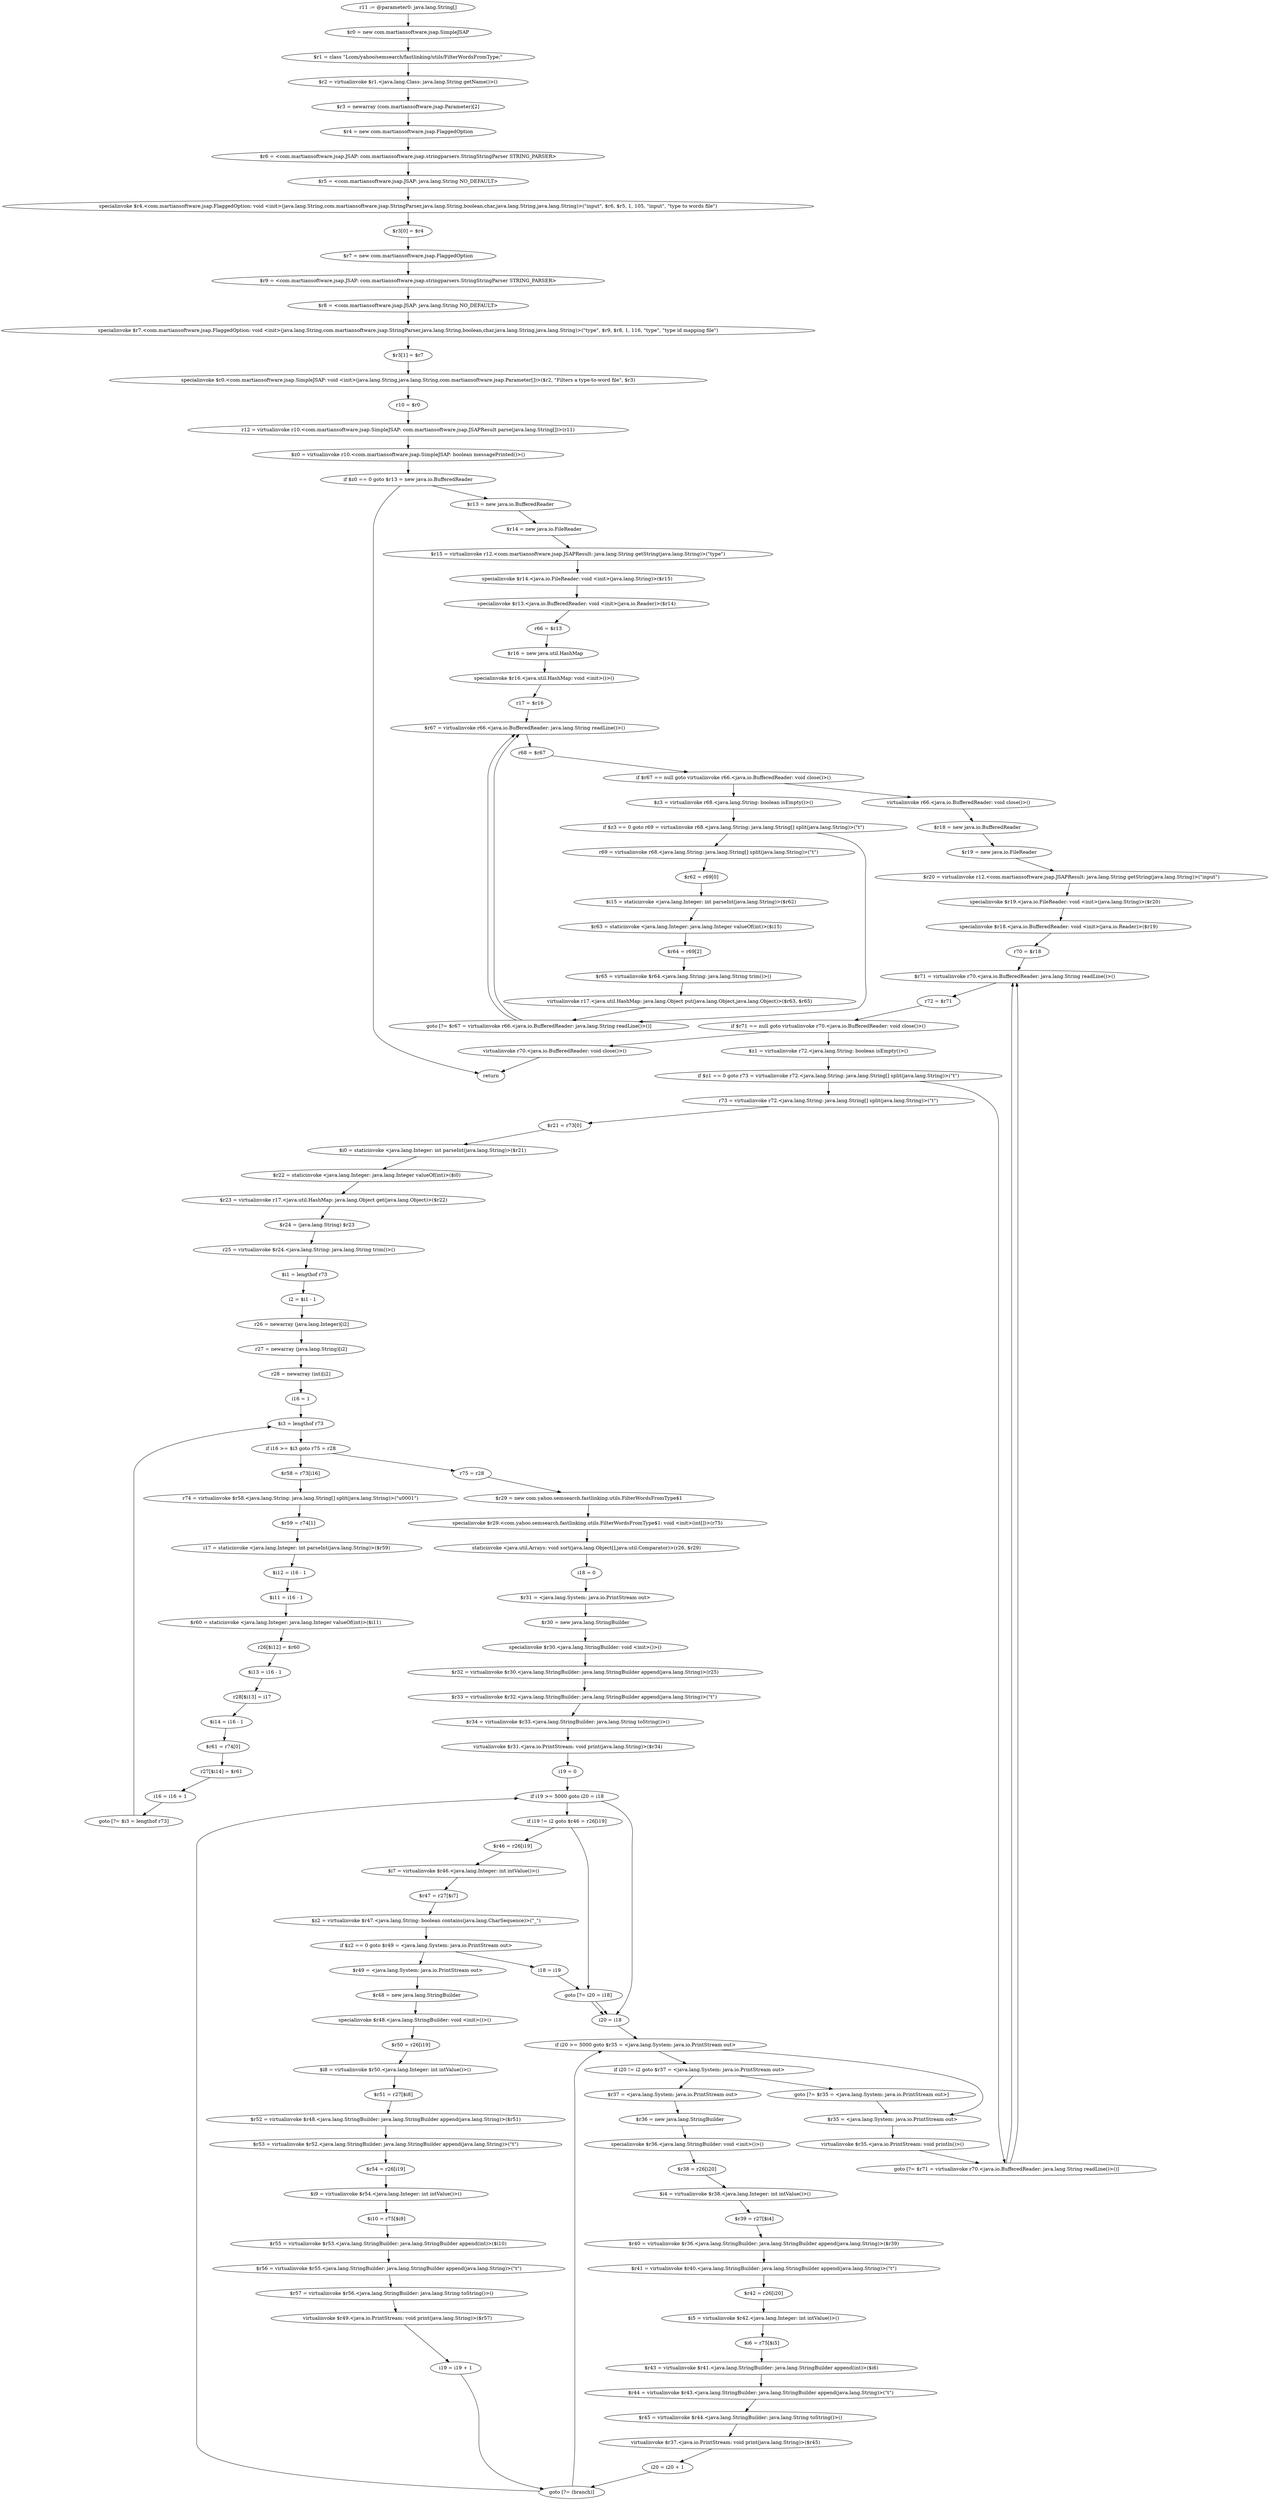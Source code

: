 digraph "unitGraph" {
    "r11 := @parameter0: java.lang.String[]"
    "$r0 = new com.martiansoftware.jsap.SimpleJSAP"
    "$r1 = class \"Lcom/yahoo/semsearch/fastlinking/utils/FilterWordsFromType;\""
    "$r2 = virtualinvoke $r1.<java.lang.Class: java.lang.String getName()>()"
    "$r3 = newarray (com.martiansoftware.jsap.Parameter)[2]"
    "$r4 = new com.martiansoftware.jsap.FlaggedOption"
    "$r6 = <com.martiansoftware.jsap.JSAP: com.martiansoftware.jsap.stringparsers.StringStringParser STRING_PARSER>"
    "$r5 = <com.martiansoftware.jsap.JSAP: java.lang.String NO_DEFAULT>"
    "specialinvoke $r4.<com.martiansoftware.jsap.FlaggedOption: void <init>(java.lang.String,com.martiansoftware.jsap.StringParser,java.lang.String,boolean,char,java.lang.String,java.lang.String)>(\"input\", $r6, $r5, 1, 105, \"input\", \"type to words file\")"
    "$r3[0] = $r4"
    "$r7 = new com.martiansoftware.jsap.FlaggedOption"
    "$r9 = <com.martiansoftware.jsap.JSAP: com.martiansoftware.jsap.stringparsers.StringStringParser STRING_PARSER>"
    "$r8 = <com.martiansoftware.jsap.JSAP: java.lang.String NO_DEFAULT>"
    "specialinvoke $r7.<com.martiansoftware.jsap.FlaggedOption: void <init>(java.lang.String,com.martiansoftware.jsap.StringParser,java.lang.String,boolean,char,java.lang.String,java.lang.String)>(\"type\", $r9, $r8, 1, 116, \"type\", \"type id mapping file\")"
    "$r3[1] = $r7"
    "specialinvoke $r0.<com.martiansoftware.jsap.SimpleJSAP: void <init>(java.lang.String,java.lang.String,com.martiansoftware.jsap.Parameter[])>($r2, \"Filters a type-to-word file\", $r3)"
    "r10 = $r0"
    "r12 = virtualinvoke r10.<com.martiansoftware.jsap.SimpleJSAP: com.martiansoftware.jsap.JSAPResult parse(java.lang.String[])>(r11)"
    "$z0 = virtualinvoke r10.<com.martiansoftware.jsap.SimpleJSAP: boolean messagePrinted()>()"
    "if $z0 == 0 goto $r13 = new java.io.BufferedReader"
    "return"
    "$r13 = new java.io.BufferedReader"
    "$r14 = new java.io.FileReader"
    "$r15 = virtualinvoke r12.<com.martiansoftware.jsap.JSAPResult: java.lang.String getString(java.lang.String)>(\"type\")"
    "specialinvoke $r14.<java.io.FileReader: void <init>(java.lang.String)>($r15)"
    "specialinvoke $r13.<java.io.BufferedReader: void <init>(java.io.Reader)>($r14)"
    "r66 = $r13"
    "$r16 = new java.util.HashMap"
    "specialinvoke $r16.<java.util.HashMap: void <init>()>()"
    "r17 = $r16"
    "$r67 = virtualinvoke r66.<java.io.BufferedReader: java.lang.String readLine()>()"
    "r68 = $r67"
    "if $r67 == null goto virtualinvoke r66.<java.io.BufferedReader: void close()>()"
    "$z3 = virtualinvoke r68.<java.lang.String: boolean isEmpty()>()"
    "if $z3 == 0 goto r69 = virtualinvoke r68.<java.lang.String: java.lang.String[] split(java.lang.String)>(\"\t\")"
    "goto [?= $r67 = virtualinvoke r66.<java.io.BufferedReader: java.lang.String readLine()>()]"
    "r69 = virtualinvoke r68.<java.lang.String: java.lang.String[] split(java.lang.String)>(\"\t\")"
    "$r62 = r69[0]"
    "$i15 = staticinvoke <java.lang.Integer: int parseInt(java.lang.String)>($r62)"
    "$r63 = staticinvoke <java.lang.Integer: java.lang.Integer valueOf(int)>($i15)"
    "$r64 = r69[2]"
    "$r65 = virtualinvoke $r64.<java.lang.String: java.lang.String trim()>()"
    "virtualinvoke r17.<java.util.HashMap: java.lang.Object put(java.lang.Object,java.lang.Object)>($r63, $r65)"
    "virtualinvoke r66.<java.io.BufferedReader: void close()>()"
    "$r18 = new java.io.BufferedReader"
    "$r19 = new java.io.FileReader"
    "$r20 = virtualinvoke r12.<com.martiansoftware.jsap.JSAPResult: java.lang.String getString(java.lang.String)>(\"input\")"
    "specialinvoke $r19.<java.io.FileReader: void <init>(java.lang.String)>($r20)"
    "specialinvoke $r18.<java.io.BufferedReader: void <init>(java.io.Reader)>($r19)"
    "r70 = $r18"
    "$r71 = virtualinvoke r70.<java.io.BufferedReader: java.lang.String readLine()>()"
    "r72 = $r71"
    "if $r71 == null goto virtualinvoke r70.<java.io.BufferedReader: void close()>()"
    "$z1 = virtualinvoke r72.<java.lang.String: boolean isEmpty()>()"
    "if $z1 == 0 goto r73 = virtualinvoke r72.<java.lang.String: java.lang.String[] split(java.lang.String)>(\"\t\")"
    "goto [?= $r71 = virtualinvoke r70.<java.io.BufferedReader: java.lang.String readLine()>()]"
    "r73 = virtualinvoke r72.<java.lang.String: java.lang.String[] split(java.lang.String)>(\"\t\")"
    "$r21 = r73[0]"
    "$i0 = staticinvoke <java.lang.Integer: int parseInt(java.lang.String)>($r21)"
    "$r22 = staticinvoke <java.lang.Integer: java.lang.Integer valueOf(int)>($i0)"
    "$r23 = virtualinvoke r17.<java.util.HashMap: java.lang.Object get(java.lang.Object)>($r22)"
    "$r24 = (java.lang.String) $r23"
    "r25 = virtualinvoke $r24.<java.lang.String: java.lang.String trim()>()"
    "$i1 = lengthof r73"
    "i2 = $i1 - 1"
    "r26 = newarray (java.lang.Integer)[i2]"
    "r27 = newarray (java.lang.String)[i2]"
    "r28 = newarray (int)[i2]"
    "i16 = 1"
    "$i3 = lengthof r73"
    "if i16 >= $i3 goto r75 = r28"
    "$r58 = r73[i16]"
    "r74 = virtualinvoke $r58.<java.lang.String: java.lang.String[] split(java.lang.String)>(\"\u0001\")"
    "$r59 = r74[1]"
    "i17 = staticinvoke <java.lang.Integer: int parseInt(java.lang.String)>($r59)"
    "$i12 = i16 - 1"
    "$i11 = i16 - 1"
    "$r60 = staticinvoke <java.lang.Integer: java.lang.Integer valueOf(int)>($i11)"
    "r26[$i12] = $r60"
    "$i13 = i16 - 1"
    "r28[$i13] = i17"
    "$i14 = i16 - 1"
    "$r61 = r74[0]"
    "r27[$i14] = $r61"
    "i16 = i16 + 1"
    "goto [?= $i3 = lengthof r73]"
    "r75 = r28"
    "$r29 = new com.yahoo.semsearch.fastlinking.utils.FilterWordsFromType$1"
    "specialinvoke $r29.<com.yahoo.semsearch.fastlinking.utils.FilterWordsFromType$1: void <init>(int[])>(r75)"
    "staticinvoke <java.util.Arrays: void sort(java.lang.Object[],java.util.Comparator)>(r26, $r29)"
    "i18 = 0"
    "$r31 = <java.lang.System: java.io.PrintStream out>"
    "$r30 = new java.lang.StringBuilder"
    "specialinvoke $r30.<java.lang.StringBuilder: void <init>()>()"
    "$r32 = virtualinvoke $r30.<java.lang.StringBuilder: java.lang.StringBuilder append(java.lang.String)>(r25)"
    "$r33 = virtualinvoke $r32.<java.lang.StringBuilder: java.lang.StringBuilder append(java.lang.String)>(\"\t\")"
    "$r34 = virtualinvoke $r33.<java.lang.StringBuilder: java.lang.String toString()>()"
    "virtualinvoke $r31.<java.io.PrintStream: void print(java.lang.String)>($r34)"
    "i19 = 0"
    "if i19 >= 5000 goto i20 = i18"
    "if i19 != i2 goto $r46 = r26[i19]"
    "goto [?= i20 = i18]"
    "$r46 = r26[i19]"
    "$i7 = virtualinvoke $r46.<java.lang.Integer: int intValue()>()"
    "$r47 = r27[$i7]"
    "$z2 = virtualinvoke $r47.<java.lang.String: boolean contains(java.lang.CharSequence)>(\"_\")"
    "if $z2 == 0 goto $r49 = <java.lang.System: java.io.PrintStream out>"
    "i18 = i19"
    "$r49 = <java.lang.System: java.io.PrintStream out>"
    "$r48 = new java.lang.StringBuilder"
    "specialinvoke $r48.<java.lang.StringBuilder: void <init>()>()"
    "$r50 = r26[i19]"
    "$i8 = virtualinvoke $r50.<java.lang.Integer: int intValue()>()"
    "$r51 = r27[$i8]"
    "$r52 = virtualinvoke $r48.<java.lang.StringBuilder: java.lang.StringBuilder append(java.lang.String)>($r51)"
    "$r53 = virtualinvoke $r52.<java.lang.StringBuilder: java.lang.StringBuilder append(java.lang.String)>(\"\t\")"
    "$r54 = r26[i19]"
    "$i9 = virtualinvoke $r54.<java.lang.Integer: int intValue()>()"
    "$i10 = r75[$i9]"
    "$r55 = virtualinvoke $r53.<java.lang.StringBuilder: java.lang.StringBuilder append(int)>($i10)"
    "$r56 = virtualinvoke $r55.<java.lang.StringBuilder: java.lang.StringBuilder append(java.lang.String)>(\"\t\")"
    "$r57 = virtualinvoke $r56.<java.lang.StringBuilder: java.lang.String toString()>()"
    "virtualinvoke $r49.<java.io.PrintStream: void print(java.lang.String)>($r57)"
    "i19 = i19 + 1"
    "goto [?= (branch)]"
    "i20 = i18"
    "if i20 >= 5000 goto $r35 = <java.lang.System: java.io.PrintStream out>"
    "if i20 != i2 goto $r37 = <java.lang.System: java.io.PrintStream out>"
    "goto [?= $r35 = <java.lang.System: java.io.PrintStream out>]"
    "$r37 = <java.lang.System: java.io.PrintStream out>"
    "$r36 = new java.lang.StringBuilder"
    "specialinvoke $r36.<java.lang.StringBuilder: void <init>()>()"
    "$r38 = r26[i20]"
    "$i4 = virtualinvoke $r38.<java.lang.Integer: int intValue()>()"
    "$r39 = r27[$i4]"
    "$r40 = virtualinvoke $r36.<java.lang.StringBuilder: java.lang.StringBuilder append(java.lang.String)>($r39)"
    "$r41 = virtualinvoke $r40.<java.lang.StringBuilder: java.lang.StringBuilder append(java.lang.String)>(\"\t\")"
    "$r42 = r26[i20]"
    "$i5 = virtualinvoke $r42.<java.lang.Integer: int intValue()>()"
    "$i6 = r75[$i5]"
    "$r43 = virtualinvoke $r41.<java.lang.StringBuilder: java.lang.StringBuilder append(int)>($i6)"
    "$r44 = virtualinvoke $r43.<java.lang.StringBuilder: java.lang.StringBuilder append(java.lang.String)>(\"\t\")"
    "$r45 = virtualinvoke $r44.<java.lang.StringBuilder: java.lang.String toString()>()"
    "virtualinvoke $r37.<java.io.PrintStream: void print(java.lang.String)>($r45)"
    "i20 = i20 + 1"
    "$r35 = <java.lang.System: java.io.PrintStream out>"
    "virtualinvoke $r35.<java.io.PrintStream: void println()>()"
    "virtualinvoke r70.<java.io.BufferedReader: void close()>()"
    "r11 := @parameter0: java.lang.String[]"->"$r0 = new com.martiansoftware.jsap.SimpleJSAP";
    "$r0 = new com.martiansoftware.jsap.SimpleJSAP"->"$r1 = class \"Lcom/yahoo/semsearch/fastlinking/utils/FilterWordsFromType;\"";
    "$r1 = class \"Lcom/yahoo/semsearch/fastlinking/utils/FilterWordsFromType;\""->"$r2 = virtualinvoke $r1.<java.lang.Class: java.lang.String getName()>()";
    "$r2 = virtualinvoke $r1.<java.lang.Class: java.lang.String getName()>()"->"$r3 = newarray (com.martiansoftware.jsap.Parameter)[2]";
    "$r3 = newarray (com.martiansoftware.jsap.Parameter)[2]"->"$r4 = new com.martiansoftware.jsap.FlaggedOption";
    "$r4 = new com.martiansoftware.jsap.FlaggedOption"->"$r6 = <com.martiansoftware.jsap.JSAP: com.martiansoftware.jsap.stringparsers.StringStringParser STRING_PARSER>";
    "$r6 = <com.martiansoftware.jsap.JSAP: com.martiansoftware.jsap.stringparsers.StringStringParser STRING_PARSER>"->"$r5 = <com.martiansoftware.jsap.JSAP: java.lang.String NO_DEFAULT>";
    "$r5 = <com.martiansoftware.jsap.JSAP: java.lang.String NO_DEFAULT>"->"specialinvoke $r4.<com.martiansoftware.jsap.FlaggedOption: void <init>(java.lang.String,com.martiansoftware.jsap.StringParser,java.lang.String,boolean,char,java.lang.String,java.lang.String)>(\"input\", $r6, $r5, 1, 105, \"input\", \"type to words file\")";
    "specialinvoke $r4.<com.martiansoftware.jsap.FlaggedOption: void <init>(java.lang.String,com.martiansoftware.jsap.StringParser,java.lang.String,boolean,char,java.lang.String,java.lang.String)>(\"input\", $r6, $r5, 1, 105, \"input\", \"type to words file\")"->"$r3[0] = $r4";
    "$r3[0] = $r4"->"$r7 = new com.martiansoftware.jsap.FlaggedOption";
    "$r7 = new com.martiansoftware.jsap.FlaggedOption"->"$r9 = <com.martiansoftware.jsap.JSAP: com.martiansoftware.jsap.stringparsers.StringStringParser STRING_PARSER>";
    "$r9 = <com.martiansoftware.jsap.JSAP: com.martiansoftware.jsap.stringparsers.StringStringParser STRING_PARSER>"->"$r8 = <com.martiansoftware.jsap.JSAP: java.lang.String NO_DEFAULT>";
    "$r8 = <com.martiansoftware.jsap.JSAP: java.lang.String NO_DEFAULT>"->"specialinvoke $r7.<com.martiansoftware.jsap.FlaggedOption: void <init>(java.lang.String,com.martiansoftware.jsap.StringParser,java.lang.String,boolean,char,java.lang.String,java.lang.String)>(\"type\", $r9, $r8, 1, 116, \"type\", \"type id mapping file\")";
    "specialinvoke $r7.<com.martiansoftware.jsap.FlaggedOption: void <init>(java.lang.String,com.martiansoftware.jsap.StringParser,java.lang.String,boolean,char,java.lang.String,java.lang.String)>(\"type\", $r9, $r8, 1, 116, \"type\", \"type id mapping file\")"->"$r3[1] = $r7";
    "$r3[1] = $r7"->"specialinvoke $r0.<com.martiansoftware.jsap.SimpleJSAP: void <init>(java.lang.String,java.lang.String,com.martiansoftware.jsap.Parameter[])>($r2, \"Filters a type-to-word file\", $r3)";
    "specialinvoke $r0.<com.martiansoftware.jsap.SimpleJSAP: void <init>(java.lang.String,java.lang.String,com.martiansoftware.jsap.Parameter[])>($r2, \"Filters a type-to-word file\", $r3)"->"r10 = $r0";
    "r10 = $r0"->"r12 = virtualinvoke r10.<com.martiansoftware.jsap.SimpleJSAP: com.martiansoftware.jsap.JSAPResult parse(java.lang.String[])>(r11)";
    "r12 = virtualinvoke r10.<com.martiansoftware.jsap.SimpleJSAP: com.martiansoftware.jsap.JSAPResult parse(java.lang.String[])>(r11)"->"$z0 = virtualinvoke r10.<com.martiansoftware.jsap.SimpleJSAP: boolean messagePrinted()>()";
    "$z0 = virtualinvoke r10.<com.martiansoftware.jsap.SimpleJSAP: boolean messagePrinted()>()"->"if $z0 == 0 goto $r13 = new java.io.BufferedReader";
    "if $z0 == 0 goto $r13 = new java.io.BufferedReader"->"return";
    "if $z0 == 0 goto $r13 = new java.io.BufferedReader"->"$r13 = new java.io.BufferedReader";
    "$r13 = new java.io.BufferedReader"->"$r14 = new java.io.FileReader";
    "$r14 = new java.io.FileReader"->"$r15 = virtualinvoke r12.<com.martiansoftware.jsap.JSAPResult: java.lang.String getString(java.lang.String)>(\"type\")";
    "$r15 = virtualinvoke r12.<com.martiansoftware.jsap.JSAPResult: java.lang.String getString(java.lang.String)>(\"type\")"->"specialinvoke $r14.<java.io.FileReader: void <init>(java.lang.String)>($r15)";
    "specialinvoke $r14.<java.io.FileReader: void <init>(java.lang.String)>($r15)"->"specialinvoke $r13.<java.io.BufferedReader: void <init>(java.io.Reader)>($r14)";
    "specialinvoke $r13.<java.io.BufferedReader: void <init>(java.io.Reader)>($r14)"->"r66 = $r13";
    "r66 = $r13"->"$r16 = new java.util.HashMap";
    "$r16 = new java.util.HashMap"->"specialinvoke $r16.<java.util.HashMap: void <init>()>()";
    "specialinvoke $r16.<java.util.HashMap: void <init>()>()"->"r17 = $r16";
    "r17 = $r16"->"$r67 = virtualinvoke r66.<java.io.BufferedReader: java.lang.String readLine()>()";
    "$r67 = virtualinvoke r66.<java.io.BufferedReader: java.lang.String readLine()>()"->"r68 = $r67";
    "r68 = $r67"->"if $r67 == null goto virtualinvoke r66.<java.io.BufferedReader: void close()>()";
    "if $r67 == null goto virtualinvoke r66.<java.io.BufferedReader: void close()>()"->"$z3 = virtualinvoke r68.<java.lang.String: boolean isEmpty()>()";
    "if $r67 == null goto virtualinvoke r66.<java.io.BufferedReader: void close()>()"->"virtualinvoke r66.<java.io.BufferedReader: void close()>()";
    "$z3 = virtualinvoke r68.<java.lang.String: boolean isEmpty()>()"->"if $z3 == 0 goto r69 = virtualinvoke r68.<java.lang.String: java.lang.String[] split(java.lang.String)>(\"\t\")";
    "if $z3 == 0 goto r69 = virtualinvoke r68.<java.lang.String: java.lang.String[] split(java.lang.String)>(\"\t\")"->"goto [?= $r67 = virtualinvoke r66.<java.io.BufferedReader: java.lang.String readLine()>()]";
    "if $z3 == 0 goto r69 = virtualinvoke r68.<java.lang.String: java.lang.String[] split(java.lang.String)>(\"\t\")"->"r69 = virtualinvoke r68.<java.lang.String: java.lang.String[] split(java.lang.String)>(\"\t\")";
    "goto [?= $r67 = virtualinvoke r66.<java.io.BufferedReader: java.lang.String readLine()>()]"->"$r67 = virtualinvoke r66.<java.io.BufferedReader: java.lang.String readLine()>()";
    "r69 = virtualinvoke r68.<java.lang.String: java.lang.String[] split(java.lang.String)>(\"\t\")"->"$r62 = r69[0]";
    "$r62 = r69[0]"->"$i15 = staticinvoke <java.lang.Integer: int parseInt(java.lang.String)>($r62)";
    "$i15 = staticinvoke <java.lang.Integer: int parseInt(java.lang.String)>($r62)"->"$r63 = staticinvoke <java.lang.Integer: java.lang.Integer valueOf(int)>($i15)";
    "$r63 = staticinvoke <java.lang.Integer: java.lang.Integer valueOf(int)>($i15)"->"$r64 = r69[2]";
    "$r64 = r69[2]"->"$r65 = virtualinvoke $r64.<java.lang.String: java.lang.String trim()>()";
    "$r65 = virtualinvoke $r64.<java.lang.String: java.lang.String trim()>()"->"virtualinvoke r17.<java.util.HashMap: java.lang.Object put(java.lang.Object,java.lang.Object)>($r63, $r65)";
    "virtualinvoke r17.<java.util.HashMap: java.lang.Object put(java.lang.Object,java.lang.Object)>($r63, $r65)"->"goto [?= $r67 = virtualinvoke r66.<java.io.BufferedReader: java.lang.String readLine()>()]";
    "goto [?= $r67 = virtualinvoke r66.<java.io.BufferedReader: java.lang.String readLine()>()]"->"$r67 = virtualinvoke r66.<java.io.BufferedReader: java.lang.String readLine()>()";
    "virtualinvoke r66.<java.io.BufferedReader: void close()>()"->"$r18 = new java.io.BufferedReader";
    "$r18 = new java.io.BufferedReader"->"$r19 = new java.io.FileReader";
    "$r19 = new java.io.FileReader"->"$r20 = virtualinvoke r12.<com.martiansoftware.jsap.JSAPResult: java.lang.String getString(java.lang.String)>(\"input\")";
    "$r20 = virtualinvoke r12.<com.martiansoftware.jsap.JSAPResult: java.lang.String getString(java.lang.String)>(\"input\")"->"specialinvoke $r19.<java.io.FileReader: void <init>(java.lang.String)>($r20)";
    "specialinvoke $r19.<java.io.FileReader: void <init>(java.lang.String)>($r20)"->"specialinvoke $r18.<java.io.BufferedReader: void <init>(java.io.Reader)>($r19)";
    "specialinvoke $r18.<java.io.BufferedReader: void <init>(java.io.Reader)>($r19)"->"r70 = $r18";
    "r70 = $r18"->"$r71 = virtualinvoke r70.<java.io.BufferedReader: java.lang.String readLine()>()";
    "$r71 = virtualinvoke r70.<java.io.BufferedReader: java.lang.String readLine()>()"->"r72 = $r71";
    "r72 = $r71"->"if $r71 == null goto virtualinvoke r70.<java.io.BufferedReader: void close()>()";
    "if $r71 == null goto virtualinvoke r70.<java.io.BufferedReader: void close()>()"->"$z1 = virtualinvoke r72.<java.lang.String: boolean isEmpty()>()";
    "if $r71 == null goto virtualinvoke r70.<java.io.BufferedReader: void close()>()"->"virtualinvoke r70.<java.io.BufferedReader: void close()>()";
    "$z1 = virtualinvoke r72.<java.lang.String: boolean isEmpty()>()"->"if $z1 == 0 goto r73 = virtualinvoke r72.<java.lang.String: java.lang.String[] split(java.lang.String)>(\"\t\")";
    "if $z1 == 0 goto r73 = virtualinvoke r72.<java.lang.String: java.lang.String[] split(java.lang.String)>(\"\t\")"->"goto [?= $r71 = virtualinvoke r70.<java.io.BufferedReader: java.lang.String readLine()>()]";
    "if $z1 == 0 goto r73 = virtualinvoke r72.<java.lang.String: java.lang.String[] split(java.lang.String)>(\"\t\")"->"r73 = virtualinvoke r72.<java.lang.String: java.lang.String[] split(java.lang.String)>(\"\t\")";
    "goto [?= $r71 = virtualinvoke r70.<java.io.BufferedReader: java.lang.String readLine()>()]"->"$r71 = virtualinvoke r70.<java.io.BufferedReader: java.lang.String readLine()>()";
    "r73 = virtualinvoke r72.<java.lang.String: java.lang.String[] split(java.lang.String)>(\"\t\")"->"$r21 = r73[0]";
    "$r21 = r73[0]"->"$i0 = staticinvoke <java.lang.Integer: int parseInt(java.lang.String)>($r21)";
    "$i0 = staticinvoke <java.lang.Integer: int parseInt(java.lang.String)>($r21)"->"$r22 = staticinvoke <java.lang.Integer: java.lang.Integer valueOf(int)>($i0)";
    "$r22 = staticinvoke <java.lang.Integer: java.lang.Integer valueOf(int)>($i0)"->"$r23 = virtualinvoke r17.<java.util.HashMap: java.lang.Object get(java.lang.Object)>($r22)";
    "$r23 = virtualinvoke r17.<java.util.HashMap: java.lang.Object get(java.lang.Object)>($r22)"->"$r24 = (java.lang.String) $r23";
    "$r24 = (java.lang.String) $r23"->"r25 = virtualinvoke $r24.<java.lang.String: java.lang.String trim()>()";
    "r25 = virtualinvoke $r24.<java.lang.String: java.lang.String trim()>()"->"$i1 = lengthof r73";
    "$i1 = lengthof r73"->"i2 = $i1 - 1";
    "i2 = $i1 - 1"->"r26 = newarray (java.lang.Integer)[i2]";
    "r26 = newarray (java.lang.Integer)[i2]"->"r27 = newarray (java.lang.String)[i2]";
    "r27 = newarray (java.lang.String)[i2]"->"r28 = newarray (int)[i2]";
    "r28 = newarray (int)[i2]"->"i16 = 1";
    "i16 = 1"->"$i3 = lengthof r73";
    "$i3 = lengthof r73"->"if i16 >= $i3 goto r75 = r28";
    "if i16 >= $i3 goto r75 = r28"->"$r58 = r73[i16]";
    "if i16 >= $i3 goto r75 = r28"->"r75 = r28";
    "$r58 = r73[i16]"->"r74 = virtualinvoke $r58.<java.lang.String: java.lang.String[] split(java.lang.String)>(\"\u0001\")";
    "r74 = virtualinvoke $r58.<java.lang.String: java.lang.String[] split(java.lang.String)>(\"\u0001\")"->"$r59 = r74[1]";
    "$r59 = r74[1]"->"i17 = staticinvoke <java.lang.Integer: int parseInt(java.lang.String)>($r59)";
    "i17 = staticinvoke <java.lang.Integer: int parseInt(java.lang.String)>($r59)"->"$i12 = i16 - 1";
    "$i12 = i16 - 1"->"$i11 = i16 - 1";
    "$i11 = i16 - 1"->"$r60 = staticinvoke <java.lang.Integer: java.lang.Integer valueOf(int)>($i11)";
    "$r60 = staticinvoke <java.lang.Integer: java.lang.Integer valueOf(int)>($i11)"->"r26[$i12] = $r60";
    "r26[$i12] = $r60"->"$i13 = i16 - 1";
    "$i13 = i16 - 1"->"r28[$i13] = i17";
    "r28[$i13] = i17"->"$i14 = i16 - 1";
    "$i14 = i16 - 1"->"$r61 = r74[0]";
    "$r61 = r74[0]"->"r27[$i14] = $r61";
    "r27[$i14] = $r61"->"i16 = i16 + 1";
    "i16 = i16 + 1"->"goto [?= $i3 = lengthof r73]";
    "goto [?= $i3 = lengthof r73]"->"$i3 = lengthof r73";
    "r75 = r28"->"$r29 = new com.yahoo.semsearch.fastlinking.utils.FilterWordsFromType$1";
    "$r29 = new com.yahoo.semsearch.fastlinking.utils.FilterWordsFromType$1"->"specialinvoke $r29.<com.yahoo.semsearch.fastlinking.utils.FilterWordsFromType$1: void <init>(int[])>(r75)";
    "specialinvoke $r29.<com.yahoo.semsearch.fastlinking.utils.FilterWordsFromType$1: void <init>(int[])>(r75)"->"staticinvoke <java.util.Arrays: void sort(java.lang.Object[],java.util.Comparator)>(r26, $r29)";
    "staticinvoke <java.util.Arrays: void sort(java.lang.Object[],java.util.Comparator)>(r26, $r29)"->"i18 = 0";
    "i18 = 0"->"$r31 = <java.lang.System: java.io.PrintStream out>";
    "$r31 = <java.lang.System: java.io.PrintStream out>"->"$r30 = new java.lang.StringBuilder";
    "$r30 = new java.lang.StringBuilder"->"specialinvoke $r30.<java.lang.StringBuilder: void <init>()>()";
    "specialinvoke $r30.<java.lang.StringBuilder: void <init>()>()"->"$r32 = virtualinvoke $r30.<java.lang.StringBuilder: java.lang.StringBuilder append(java.lang.String)>(r25)";
    "$r32 = virtualinvoke $r30.<java.lang.StringBuilder: java.lang.StringBuilder append(java.lang.String)>(r25)"->"$r33 = virtualinvoke $r32.<java.lang.StringBuilder: java.lang.StringBuilder append(java.lang.String)>(\"\t\")";
    "$r33 = virtualinvoke $r32.<java.lang.StringBuilder: java.lang.StringBuilder append(java.lang.String)>(\"\t\")"->"$r34 = virtualinvoke $r33.<java.lang.StringBuilder: java.lang.String toString()>()";
    "$r34 = virtualinvoke $r33.<java.lang.StringBuilder: java.lang.String toString()>()"->"virtualinvoke $r31.<java.io.PrintStream: void print(java.lang.String)>($r34)";
    "virtualinvoke $r31.<java.io.PrintStream: void print(java.lang.String)>($r34)"->"i19 = 0";
    "i19 = 0"->"if i19 >= 5000 goto i20 = i18";
    "if i19 >= 5000 goto i20 = i18"->"if i19 != i2 goto $r46 = r26[i19]";
    "if i19 >= 5000 goto i20 = i18"->"i20 = i18";
    "if i19 != i2 goto $r46 = r26[i19]"->"goto [?= i20 = i18]";
    "if i19 != i2 goto $r46 = r26[i19]"->"$r46 = r26[i19]";
    "goto [?= i20 = i18]"->"i20 = i18";
    "$r46 = r26[i19]"->"$i7 = virtualinvoke $r46.<java.lang.Integer: int intValue()>()";
    "$i7 = virtualinvoke $r46.<java.lang.Integer: int intValue()>()"->"$r47 = r27[$i7]";
    "$r47 = r27[$i7]"->"$z2 = virtualinvoke $r47.<java.lang.String: boolean contains(java.lang.CharSequence)>(\"_\")";
    "$z2 = virtualinvoke $r47.<java.lang.String: boolean contains(java.lang.CharSequence)>(\"_\")"->"if $z2 == 0 goto $r49 = <java.lang.System: java.io.PrintStream out>";
    "if $z2 == 0 goto $r49 = <java.lang.System: java.io.PrintStream out>"->"i18 = i19";
    "if $z2 == 0 goto $r49 = <java.lang.System: java.io.PrintStream out>"->"$r49 = <java.lang.System: java.io.PrintStream out>";
    "i18 = i19"->"goto [?= i20 = i18]";
    "goto [?= i20 = i18]"->"i20 = i18";
    "$r49 = <java.lang.System: java.io.PrintStream out>"->"$r48 = new java.lang.StringBuilder";
    "$r48 = new java.lang.StringBuilder"->"specialinvoke $r48.<java.lang.StringBuilder: void <init>()>()";
    "specialinvoke $r48.<java.lang.StringBuilder: void <init>()>()"->"$r50 = r26[i19]";
    "$r50 = r26[i19]"->"$i8 = virtualinvoke $r50.<java.lang.Integer: int intValue()>()";
    "$i8 = virtualinvoke $r50.<java.lang.Integer: int intValue()>()"->"$r51 = r27[$i8]";
    "$r51 = r27[$i8]"->"$r52 = virtualinvoke $r48.<java.lang.StringBuilder: java.lang.StringBuilder append(java.lang.String)>($r51)";
    "$r52 = virtualinvoke $r48.<java.lang.StringBuilder: java.lang.StringBuilder append(java.lang.String)>($r51)"->"$r53 = virtualinvoke $r52.<java.lang.StringBuilder: java.lang.StringBuilder append(java.lang.String)>(\"\t\")";
    "$r53 = virtualinvoke $r52.<java.lang.StringBuilder: java.lang.StringBuilder append(java.lang.String)>(\"\t\")"->"$r54 = r26[i19]";
    "$r54 = r26[i19]"->"$i9 = virtualinvoke $r54.<java.lang.Integer: int intValue()>()";
    "$i9 = virtualinvoke $r54.<java.lang.Integer: int intValue()>()"->"$i10 = r75[$i9]";
    "$i10 = r75[$i9]"->"$r55 = virtualinvoke $r53.<java.lang.StringBuilder: java.lang.StringBuilder append(int)>($i10)";
    "$r55 = virtualinvoke $r53.<java.lang.StringBuilder: java.lang.StringBuilder append(int)>($i10)"->"$r56 = virtualinvoke $r55.<java.lang.StringBuilder: java.lang.StringBuilder append(java.lang.String)>(\"\t\")";
    "$r56 = virtualinvoke $r55.<java.lang.StringBuilder: java.lang.StringBuilder append(java.lang.String)>(\"\t\")"->"$r57 = virtualinvoke $r56.<java.lang.StringBuilder: java.lang.String toString()>()";
    "$r57 = virtualinvoke $r56.<java.lang.StringBuilder: java.lang.String toString()>()"->"virtualinvoke $r49.<java.io.PrintStream: void print(java.lang.String)>($r57)";
    "virtualinvoke $r49.<java.io.PrintStream: void print(java.lang.String)>($r57)"->"i19 = i19 + 1";
    "i19 = i19 + 1"->"goto [?= (branch)]";
    "goto [?= (branch)]"->"if i19 >= 5000 goto i20 = i18";
    "i20 = i18"->"if i20 >= 5000 goto $r35 = <java.lang.System: java.io.PrintStream out>";
    "if i20 >= 5000 goto $r35 = <java.lang.System: java.io.PrintStream out>"->"if i20 != i2 goto $r37 = <java.lang.System: java.io.PrintStream out>";
    "if i20 >= 5000 goto $r35 = <java.lang.System: java.io.PrintStream out>"->"$r35 = <java.lang.System: java.io.PrintStream out>";
    "if i20 != i2 goto $r37 = <java.lang.System: java.io.PrintStream out>"->"goto [?= $r35 = <java.lang.System: java.io.PrintStream out>]";
    "if i20 != i2 goto $r37 = <java.lang.System: java.io.PrintStream out>"->"$r37 = <java.lang.System: java.io.PrintStream out>";
    "goto [?= $r35 = <java.lang.System: java.io.PrintStream out>]"->"$r35 = <java.lang.System: java.io.PrintStream out>";
    "$r37 = <java.lang.System: java.io.PrintStream out>"->"$r36 = new java.lang.StringBuilder";
    "$r36 = new java.lang.StringBuilder"->"specialinvoke $r36.<java.lang.StringBuilder: void <init>()>()";
    "specialinvoke $r36.<java.lang.StringBuilder: void <init>()>()"->"$r38 = r26[i20]";
    "$r38 = r26[i20]"->"$i4 = virtualinvoke $r38.<java.lang.Integer: int intValue()>()";
    "$i4 = virtualinvoke $r38.<java.lang.Integer: int intValue()>()"->"$r39 = r27[$i4]";
    "$r39 = r27[$i4]"->"$r40 = virtualinvoke $r36.<java.lang.StringBuilder: java.lang.StringBuilder append(java.lang.String)>($r39)";
    "$r40 = virtualinvoke $r36.<java.lang.StringBuilder: java.lang.StringBuilder append(java.lang.String)>($r39)"->"$r41 = virtualinvoke $r40.<java.lang.StringBuilder: java.lang.StringBuilder append(java.lang.String)>(\"\t\")";
    "$r41 = virtualinvoke $r40.<java.lang.StringBuilder: java.lang.StringBuilder append(java.lang.String)>(\"\t\")"->"$r42 = r26[i20]";
    "$r42 = r26[i20]"->"$i5 = virtualinvoke $r42.<java.lang.Integer: int intValue()>()";
    "$i5 = virtualinvoke $r42.<java.lang.Integer: int intValue()>()"->"$i6 = r75[$i5]";
    "$i6 = r75[$i5]"->"$r43 = virtualinvoke $r41.<java.lang.StringBuilder: java.lang.StringBuilder append(int)>($i6)";
    "$r43 = virtualinvoke $r41.<java.lang.StringBuilder: java.lang.StringBuilder append(int)>($i6)"->"$r44 = virtualinvoke $r43.<java.lang.StringBuilder: java.lang.StringBuilder append(java.lang.String)>(\"\t\")";
    "$r44 = virtualinvoke $r43.<java.lang.StringBuilder: java.lang.StringBuilder append(java.lang.String)>(\"\t\")"->"$r45 = virtualinvoke $r44.<java.lang.StringBuilder: java.lang.String toString()>()";
    "$r45 = virtualinvoke $r44.<java.lang.StringBuilder: java.lang.String toString()>()"->"virtualinvoke $r37.<java.io.PrintStream: void print(java.lang.String)>($r45)";
    "virtualinvoke $r37.<java.io.PrintStream: void print(java.lang.String)>($r45)"->"i20 = i20 + 1";
    "i20 = i20 + 1"->"goto [?= (branch)]";
    "goto [?= (branch)]"->"if i20 >= 5000 goto $r35 = <java.lang.System: java.io.PrintStream out>";
    "$r35 = <java.lang.System: java.io.PrintStream out>"->"virtualinvoke $r35.<java.io.PrintStream: void println()>()";
    "virtualinvoke $r35.<java.io.PrintStream: void println()>()"->"goto [?= $r71 = virtualinvoke r70.<java.io.BufferedReader: java.lang.String readLine()>()]";
    "goto [?= $r71 = virtualinvoke r70.<java.io.BufferedReader: java.lang.String readLine()>()]"->"$r71 = virtualinvoke r70.<java.io.BufferedReader: java.lang.String readLine()>()";
    "virtualinvoke r70.<java.io.BufferedReader: void close()>()"->"return";
}
